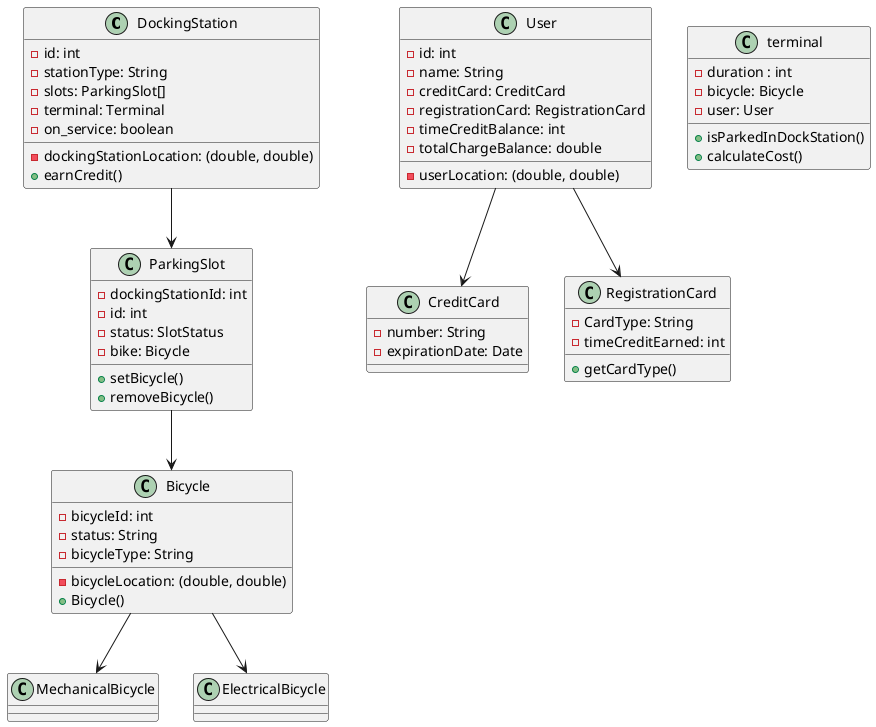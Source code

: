 @startuml
class DockingStation {
    - id: int
    - dockingStationLocation: (double, double)
    - stationType: String
    - slots: ParkingSlot[]
    - terminal: Terminal
    - on_service: boolean
    + earnCredit()
}

class ParkingSlot {
    - dockingStationId: int
    - id: int
    - status: SlotStatus
    - bike: Bicycle
    + setBicycle()
    + removeBicycle()
}

class Bicycle {
    - bicycleId: int
    - bicycleLocation: (double, double)
    - status: String
    - bicycleType: String
    + Bicycle()
}

class MechanicalBicycle {

}

class ElectricalBicycle {
}

class User {
    - id: int
    - name: String
    - userLocation: (double, double)
    - creditCard: CreditCard
    - registrationCard: RegistrationCard
    - timeCreditBalance: int
    - totalChargeBalance: double
}

class CreditCard {
    - number: String
    - expirationDate: Date
}

class RegistrationCard {
    - CardType: String
    - timeCreditEarned: int
    + getCardType()
}

class terminal {
    - duration : int
    - bicycle: Bicycle
    - user: User
    + isParkedInDockStation()
    + calculateCost()
}

DockingStation --> ParkingSlot
ParkingSlot --> Bicycle
Bicycle --> MechanicalBicycle
Bicycle --> ElectricalBicycle
User --> CreditCard
User --> RegistrationCard
@enduml